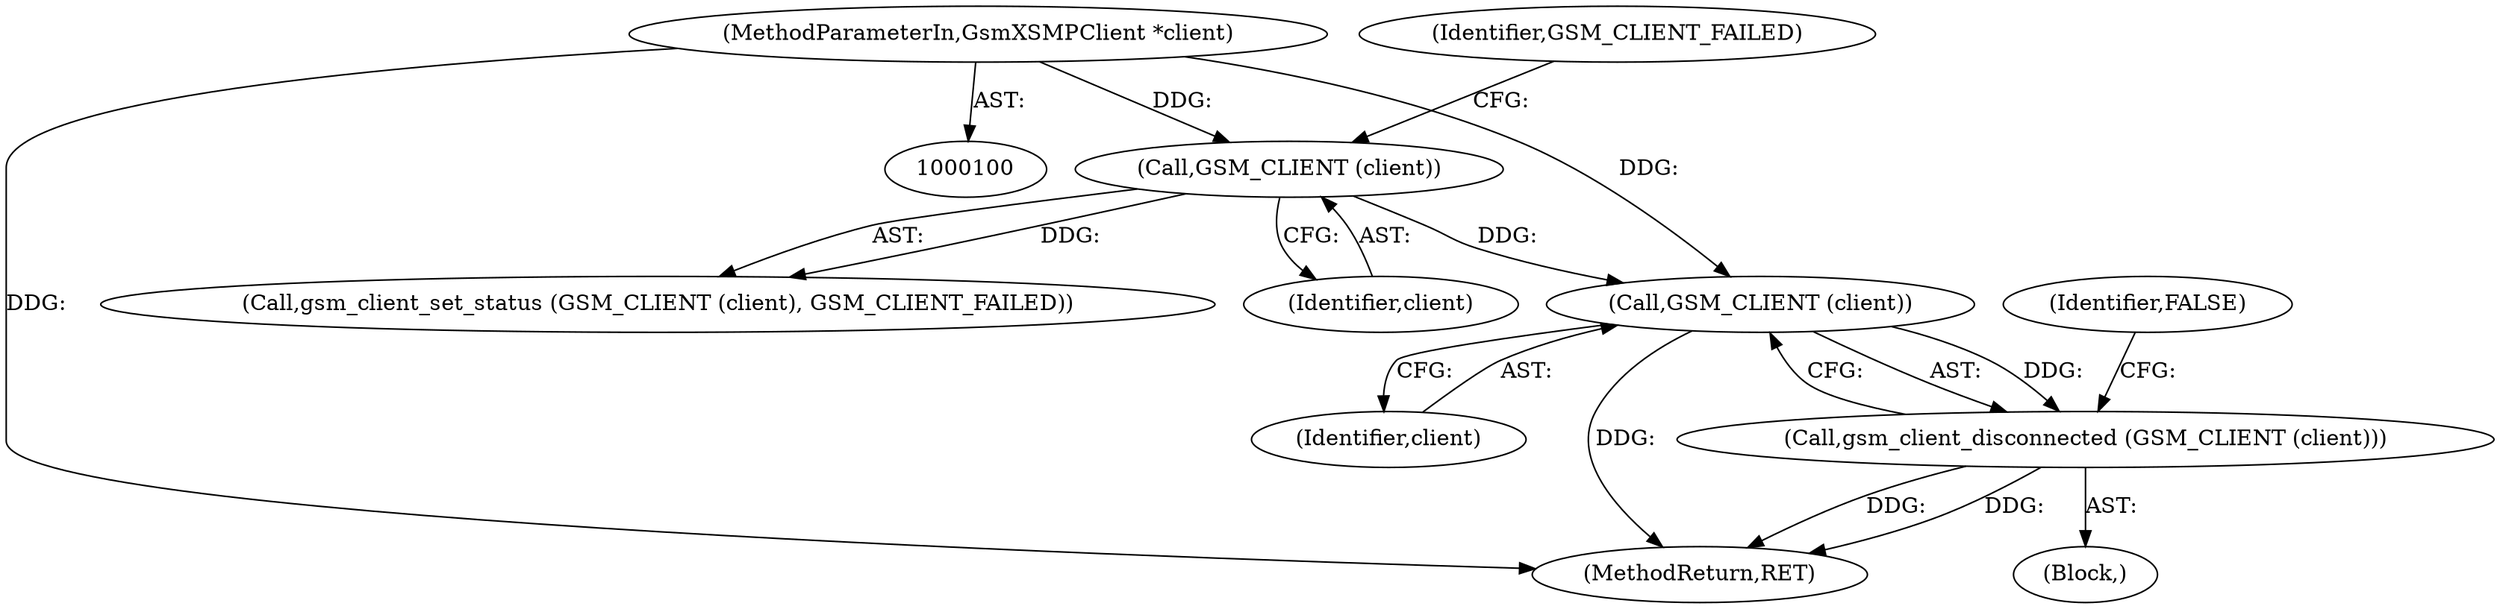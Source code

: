 digraph "1_gnome-session_b0dc999e0b45355314616321dbb6cb71e729fc9d@pointer" {
"1000121" [label="(Call,GSM_CLIENT (client))"];
"1000117" [label="(Call,GSM_CLIENT (client))"];
"1000101" [label="(MethodParameterIn,GsmXSMPClient *client)"];
"1000120" [label="(Call,gsm_client_disconnected (GSM_CLIENT (client)))"];
"1000116" [label="(Call,gsm_client_set_status (GSM_CLIENT (client), GSM_CLIENT_FAILED))"];
"1000120" [label="(Call,gsm_client_disconnected (GSM_CLIENT (client)))"];
"1000122" [label="(Identifier,client)"];
"1000119" [label="(Identifier,GSM_CLIENT_FAILED)"];
"1000117" [label="(Call,GSM_CLIENT (client))"];
"1000125" [label="(MethodReturn,RET)"];
"1000124" [label="(Identifier,FALSE)"];
"1000102" [label="(Block,)"];
"1000118" [label="(Identifier,client)"];
"1000101" [label="(MethodParameterIn,GsmXSMPClient *client)"];
"1000121" [label="(Call,GSM_CLIENT (client))"];
"1000121" -> "1000120"  [label="AST: "];
"1000121" -> "1000122"  [label="CFG: "];
"1000122" -> "1000121"  [label="AST: "];
"1000120" -> "1000121"  [label="CFG: "];
"1000121" -> "1000125"  [label="DDG: "];
"1000121" -> "1000120"  [label="DDG: "];
"1000117" -> "1000121"  [label="DDG: "];
"1000101" -> "1000121"  [label="DDG: "];
"1000117" -> "1000116"  [label="AST: "];
"1000117" -> "1000118"  [label="CFG: "];
"1000118" -> "1000117"  [label="AST: "];
"1000119" -> "1000117"  [label="CFG: "];
"1000117" -> "1000116"  [label="DDG: "];
"1000101" -> "1000117"  [label="DDG: "];
"1000101" -> "1000100"  [label="AST: "];
"1000101" -> "1000125"  [label="DDG: "];
"1000120" -> "1000102"  [label="AST: "];
"1000124" -> "1000120"  [label="CFG: "];
"1000120" -> "1000125"  [label="DDG: "];
"1000120" -> "1000125"  [label="DDG: "];
}
